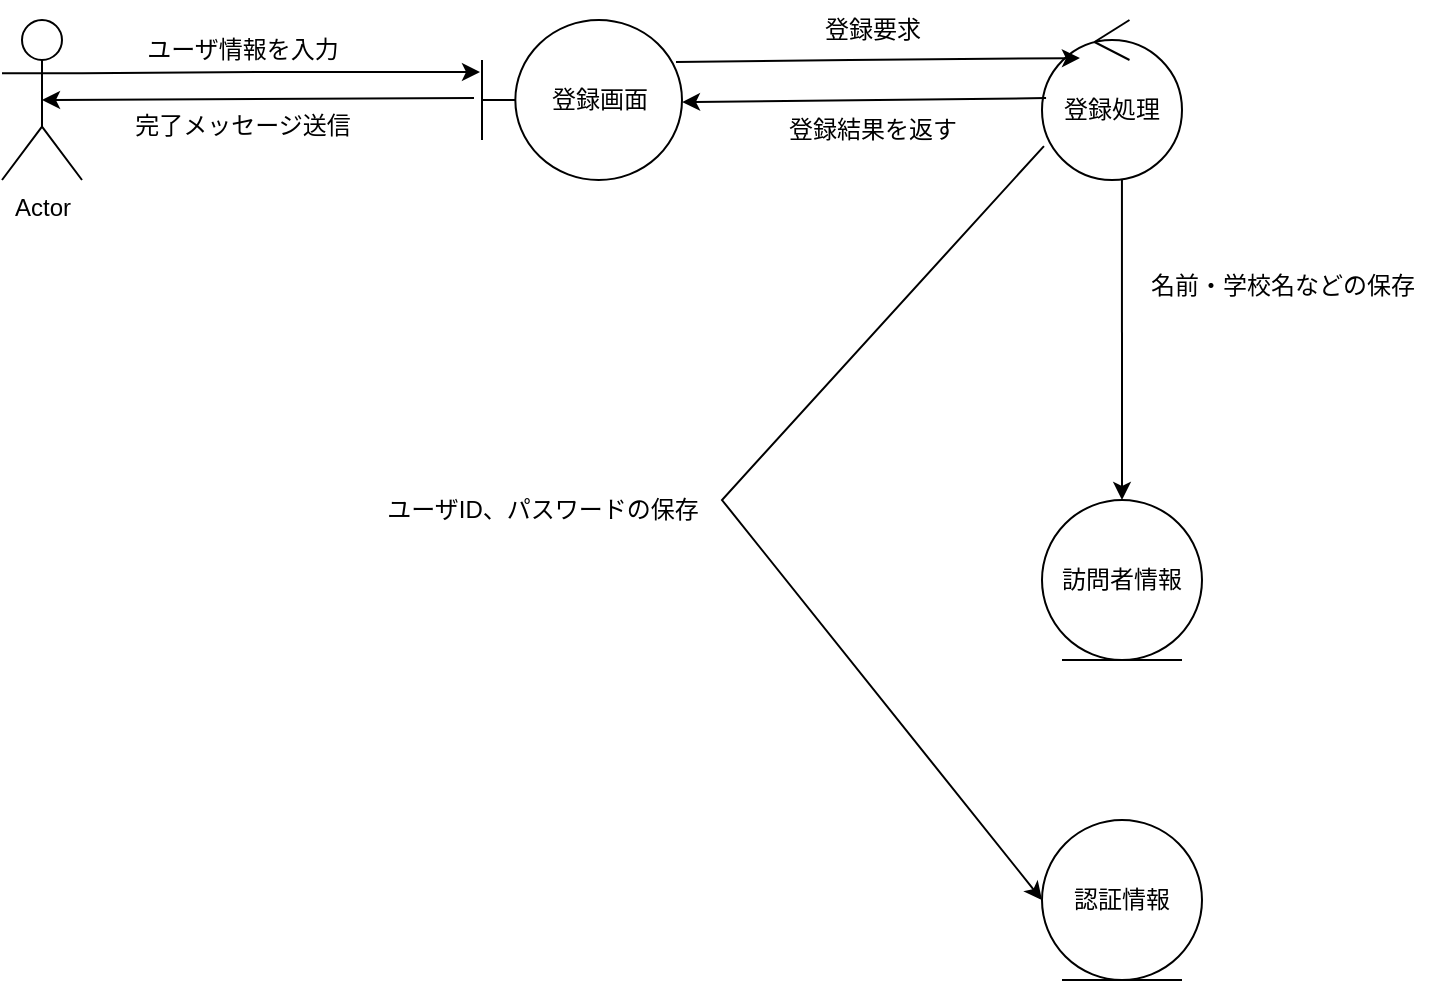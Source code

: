 <mxfile version="28.2.2">
  <diagram name="ページ1" id="iimMsUw6dc9LekdGPno6">
    <mxGraphModel dx="1426" dy="777" grid="1" gridSize="10" guides="1" tooltips="1" connect="1" arrows="1" fold="1" page="1" pageScale="1" pageWidth="827" pageHeight="1169" math="0" shadow="0">
      <root>
        <mxCell id="0" />
        <mxCell id="1" parent="0" />
        <mxCell id="_MLisNQlmnfJQsGHHcBS-1" value="Actor" style="shape=umlActor;verticalLabelPosition=bottom;verticalAlign=top;html=1;outlineConnect=0;" vertex="1" parent="1">
          <mxGeometry x="80" y="160" width="40" height="80" as="geometry" />
        </mxCell>
        <mxCell id="_MLisNQlmnfJQsGHHcBS-2" value="" style="endArrow=classic;html=1;rounded=0;exitX=1;exitY=0.333;exitDx=0;exitDy=0;exitPerimeter=0;entryX=-0.01;entryY=0.325;entryDx=0;entryDy=0;entryPerimeter=0;" edge="1" parent="1" source="_MLisNQlmnfJQsGHHcBS-1" target="_MLisNQlmnfJQsGHHcBS-3">
          <mxGeometry width="50" height="50" relative="1" as="geometry">
            <mxPoint x="140" y="210" as="sourcePoint" />
            <mxPoint x="320" y="200" as="targetPoint" />
            <Array as="points">
              <mxPoint x="210" y="186" />
            </Array>
          </mxGeometry>
        </mxCell>
        <mxCell id="_MLisNQlmnfJQsGHHcBS-3" value="登録画面" style="shape=umlBoundary;whiteSpace=wrap;html=1;" vertex="1" parent="1">
          <mxGeometry x="320" y="160" width="100" height="80" as="geometry" />
        </mxCell>
        <mxCell id="_MLisNQlmnfJQsGHHcBS-5" value="登録処理" style="ellipse;shape=umlControl;whiteSpace=wrap;html=1;" vertex="1" parent="1">
          <mxGeometry x="600" y="160" width="70" height="80" as="geometry" />
        </mxCell>
        <mxCell id="_MLisNQlmnfJQsGHHcBS-6" value="" style="endArrow=classic;html=1;rounded=0;entryX=0.5;entryY=0.5;entryDx=0;entryDy=0;entryPerimeter=0;exitX=-0.04;exitY=0.488;exitDx=0;exitDy=0;exitPerimeter=0;" edge="1" parent="1" source="_MLisNQlmnfJQsGHHcBS-3" target="_MLisNQlmnfJQsGHHcBS-1">
          <mxGeometry width="50" height="50" relative="1" as="geometry">
            <mxPoint x="300" y="210" as="sourcePoint" />
            <mxPoint x="379" y="310" as="targetPoint" />
            <Array as="points" />
          </mxGeometry>
        </mxCell>
        <mxCell id="_MLisNQlmnfJQsGHHcBS-9" value="" style="endArrow=classic;html=1;rounded=0;exitX=0.571;exitY=1;exitDx=0;exitDy=0;exitPerimeter=0;entryX=0.5;entryY=0;entryDx=0;entryDy=0;" edge="1" parent="1" source="_MLisNQlmnfJQsGHHcBS-5" target="_MLisNQlmnfJQsGHHcBS-10">
          <mxGeometry width="50" height="50" relative="1" as="geometry">
            <mxPoint x="726" y="390" as="sourcePoint" />
            <mxPoint x="639" y="360" as="targetPoint" />
            <Array as="points" />
          </mxGeometry>
        </mxCell>
        <mxCell id="_MLisNQlmnfJQsGHHcBS-10" value="訪問者情報" style="ellipse;shape=umlEntity;whiteSpace=wrap;html=1;" vertex="1" parent="1">
          <mxGeometry x="600" y="400" width="80" height="80" as="geometry" />
        </mxCell>
        <mxCell id="_MLisNQlmnfJQsGHHcBS-12" value="認証情報" style="ellipse;shape=umlEntity;whiteSpace=wrap;html=1;" vertex="1" parent="1">
          <mxGeometry x="600" y="560" width="80" height="80" as="geometry" />
        </mxCell>
        <mxCell id="_MLisNQlmnfJQsGHHcBS-13" value="" style="endArrow=classic;html=1;rounded=0;exitX=0.014;exitY=0.788;exitDx=0;exitDy=0;exitPerimeter=0;entryX=0;entryY=0.5;entryDx=0;entryDy=0;" edge="1" parent="1" source="_MLisNQlmnfJQsGHHcBS-5" target="_MLisNQlmnfJQsGHHcBS-12">
          <mxGeometry width="50" height="50" relative="1" as="geometry">
            <mxPoint x="410" y="370" as="sourcePoint" />
            <mxPoint x="590" y="370" as="targetPoint" />
            <Array as="points">
              <mxPoint x="440" y="400" />
            </Array>
          </mxGeometry>
        </mxCell>
        <mxCell id="_MLisNQlmnfJQsGHHcBS-14" value="" style="endArrow=classic;html=1;rounded=0;exitX=0.97;exitY=0.263;exitDx=0;exitDy=0;exitPerimeter=0;entryX=0.271;entryY=0.238;entryDx=0;entryDy=0;entryPerimeter=0;" edge="1" parent="1" source="_MLisNQlmnfJQsGHHcBS-3" target="_MLisNQlmnfJQsGHHcBS-5">
          <mxGeometry width="50" height="50" relative="1" as="geometry">
            <mxPoint x="414" y="181" as="sourcePoint" />
            <mxPoint x="570" y="180" as="targetPoint" />
            <Array as="points">
              <mxPoint x="504" y="180" />
            </Array>
          </mxGeometry>
        </mxCell>
        <mxCell id="_MLisNQlmnfJQsGHHcBS-16" value="" style="endArrow=classic;html=1;rounded=0;entryX=1;entryY=0.513;entryDx=0;entryDy=0;entryPerimeter=0;exitX=0.029;exitY=0.488;exitDx=0;exitDy=0;exitPerimeter=0;" edge="1" parent="1" source="_MLisNQlmnfJQsGHHcBS-5" target="_MLisNQlmnfJQsGHHcBS-3">
          <mxGeometry width="50" height="50" relative="1" as="geometry">
            <mxPoint x="570" y="200" as="sourcePoint" />
            <mxPoint x="460" y="201" as="targetPoint" />
            <Array as="points" />
          </mxGeometry>
        </mxCell>
        <mxCell id="_MLisNQlmnfJQsGHHcBS-17" value="名前・学校名などの保存" style="text;html=1;align=center;verticalAlign=middle;resizable=0;points=[];autosize=1;strokeColor=none;fillColor=none;" vertex="1" parent="1">
          <mxGeometry x="640" y="278" width="160" height="30" as="geometry" />
        </mxCell>
        <mxCell id="_MLisNQlmnfJQsGHHcBS-18" value="ユーザID、パスワードの保存" style="text;html=1;align=center;verticalAlign=middle;resizable=0;points=[];autosize=1;strokeColor=none;fillColor=none;" vertex="1" parent="1">
          <mxGeometry x="260" y="390" width="180" height="30" as="geometry" />
        </mxCell>
        <mxCell id="_MLisNQlmnfJQsGHHcBS-19" value="登録要求" style="text;html=1;align=center;verticalAlign=middle;resizable=0;points=[];autosize=1;strokeColor=none;fillColor=none;" vertex="1" parent="1">
          <mxGeometry x="480" y="150" width="70" height="30" as="geometry" />
        </mxCell>
        <mxCell id="_MLisNQlmnfJQsGHHcBS-20" value="登録結果を返す" style="text;html=1;align=center;verticalAlign=middle;resizable=0;points=[];autosize=1;strokeColor=none;fillColor=none;" vertex="1" parent="1">
          <mxGeometry x="460" y="200" width="110" height="30" as="geometry" />
        </mxCell>
        <mxCell id="_MLisNQlmnfJQsGHHcBS-21" value="ユーザ情報を入力" style="text;html=1;align=center;verticalAlign=middle;resizable=0;points=[];autosize=1;strokeColor=none;fillColor=none;" vertex="1" parent="1">
          <mxGeometry x="140" y="160" width="120" height="30" as="geometry" />
        </mxCell>
        <mxCell id="_MLisNQlmnfJQsGHHcBS-22" value="完了メッセージ送信" style="text;html=1;align=center;verticalAlign=middle;resizable=0;points=[];autosize=1;strokeColor=none;fillColor=none;" vertex="1" parent="1">
          <mxGeometry x="135" y="198" width="130" height="30" as="geometry" />
        </mxCell>
      </root>
    </mxGraphModel>
  </diagram>
</mxfile>
